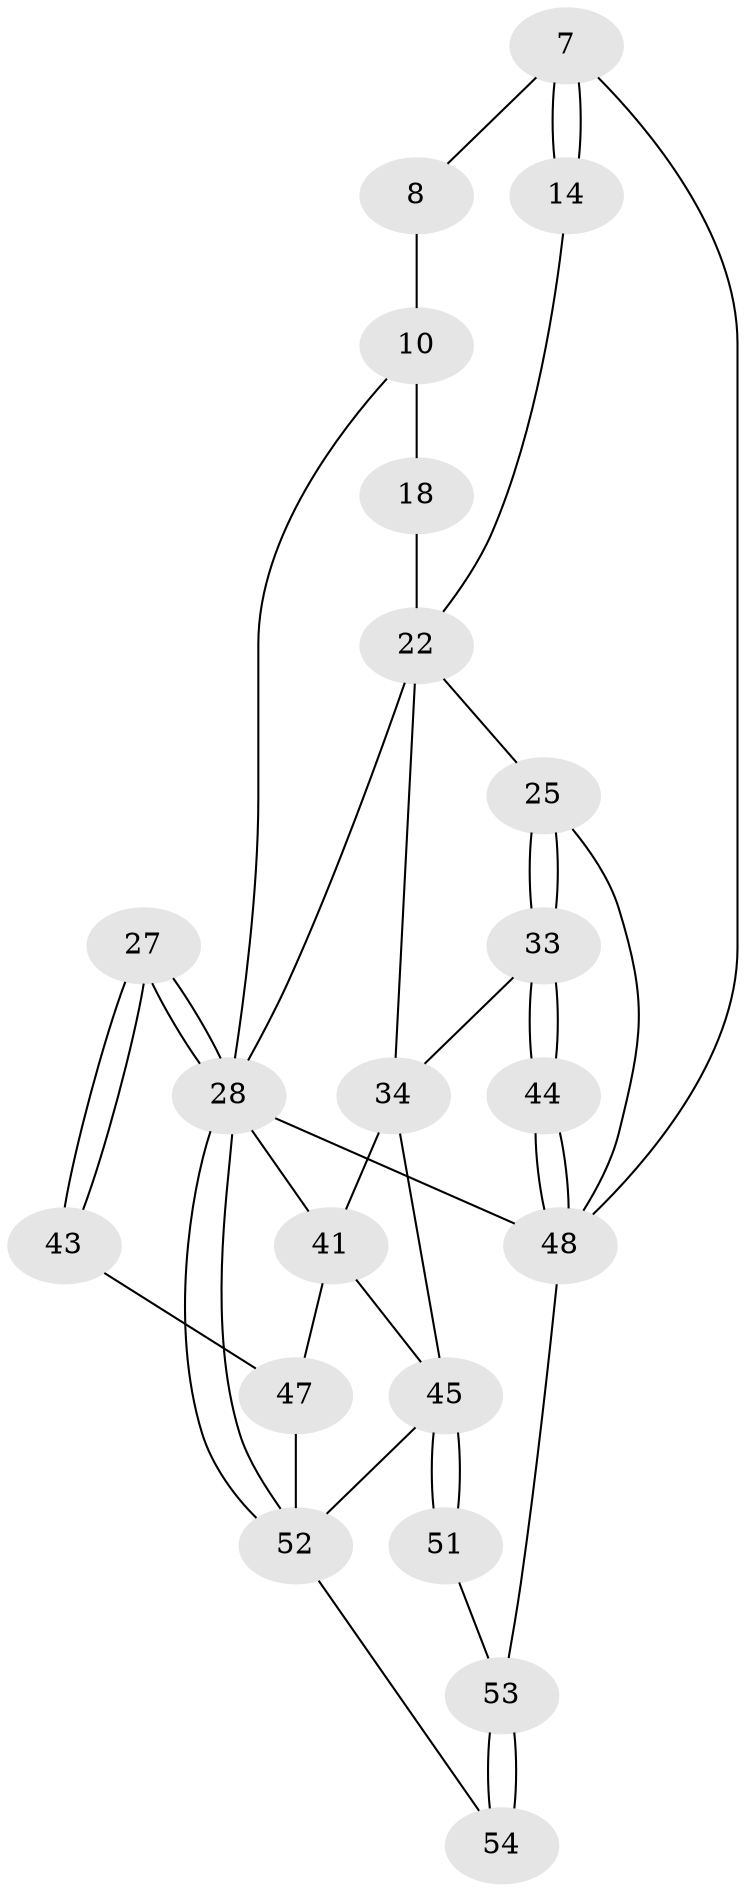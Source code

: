 // original degree distribution, {3: 0.037037037037037035, 6: 0.2037037037037037, 5: 0.5185185185185185, 4: 0.24074074074074073}
// Generated by graph-tools (version 1.1) at 2025/06/03/04/25 22:06:52]
// undirected, 21 vertices, 42 edges
graph export_dot {
graph [start="1"]
  node [color=gray90,style=filled];
  7 [pos="+0.7385441728036635+0.10389294551139368",super="+1+2"];
  8 [pos="+0.618288033671825+0.09294028276471698",super="+6"];
  10 [pos="+0.28035690111831474+0",super="+9+5"];
  14 [pos="+0.8152337012830863+0.19749875848118972"];
  18 [pos="+0.5225904613797324+0.23302361245689993",super="+11+17"];
  22 [pos="+0.5252318346433199+0.4178751588254751",super="+21+20"];
  25 [pos="+0.7370184936794725+0.4880368402236764",super="+24"];
  27 [pos="+0+0.7139026581510937"];
  28 [pos="+0+1",super="+4+26"];
  33 [pos="+0.7125870660976703+0.6380906526641777"];
  34 [pos="+0.6260504368040266+0.645136952058209",super="+32"];
  41 [pos="+0.1931006942930977+0.604510704749474",super="+30"];
  43 [pos="+0+0.7049512805264242"];
  44 [pos="+0.7655272607597126+0.7131635191448548"];
  45 [pos="+0.3059486562493839+0.9435068500165279",super="+40+39+38"];
  47 [pos="+0.16203003569389315+0.8500366673799568",super="+42"];
  48 [pos="+0.7873470278183089+0.7921367810624383",super="+37+35"];
  51 [pos="+0.5538323916015987+0.788965572268528"];
  52 [pos="+0.30241009949070374+1",super="+46"];
  53 [pos="+0.9331165092162799+1",super="+49+50"];
  54 [pos="+0.439407363505158+1"];
  7 -- 8;
  7 -- 14 [weight=2];
  7 -- 14;
  7 -- 48;
  8 -- 10 [weight=2];
  10 -- 28;
  10 -- 18 [weight=2];
  14 -- 22;
  18 -- 22 [weight=3];
  22 -- 25 [weight=2];
  22 -- 28;
  22 -- 34 [weight=2];
  25 -- 33;
  25 -- 33;
  25 -- 48 [weight=2];
  27 -- 28 [weight=2];
  27 -- 28;
  27 -- 43;
  27 -- 43;
  28 -- 52;
  28 -- 52;
  28 -- 48 [weight=2];
  28 -- 41;
  33 -- 34;
  33 -- 44;
  33 -- 44;
  34 -- 45 [weight=2];
  34 -- 41;
  41 -- 47;
  41 -- 45;
  43 -- 47 [weight=2];
  44 -- 48 [weight=2];
  44 -- 48;
  45 -- 51 [weight=2];
  45 -- 51;
  45 -- 52;
  47 -- 52;
  48 -- 53 [weight=2];
  51 -- 53;
  52 -- 54;
  53 -- 54 [weight=2];
  53 -- 54;
}
